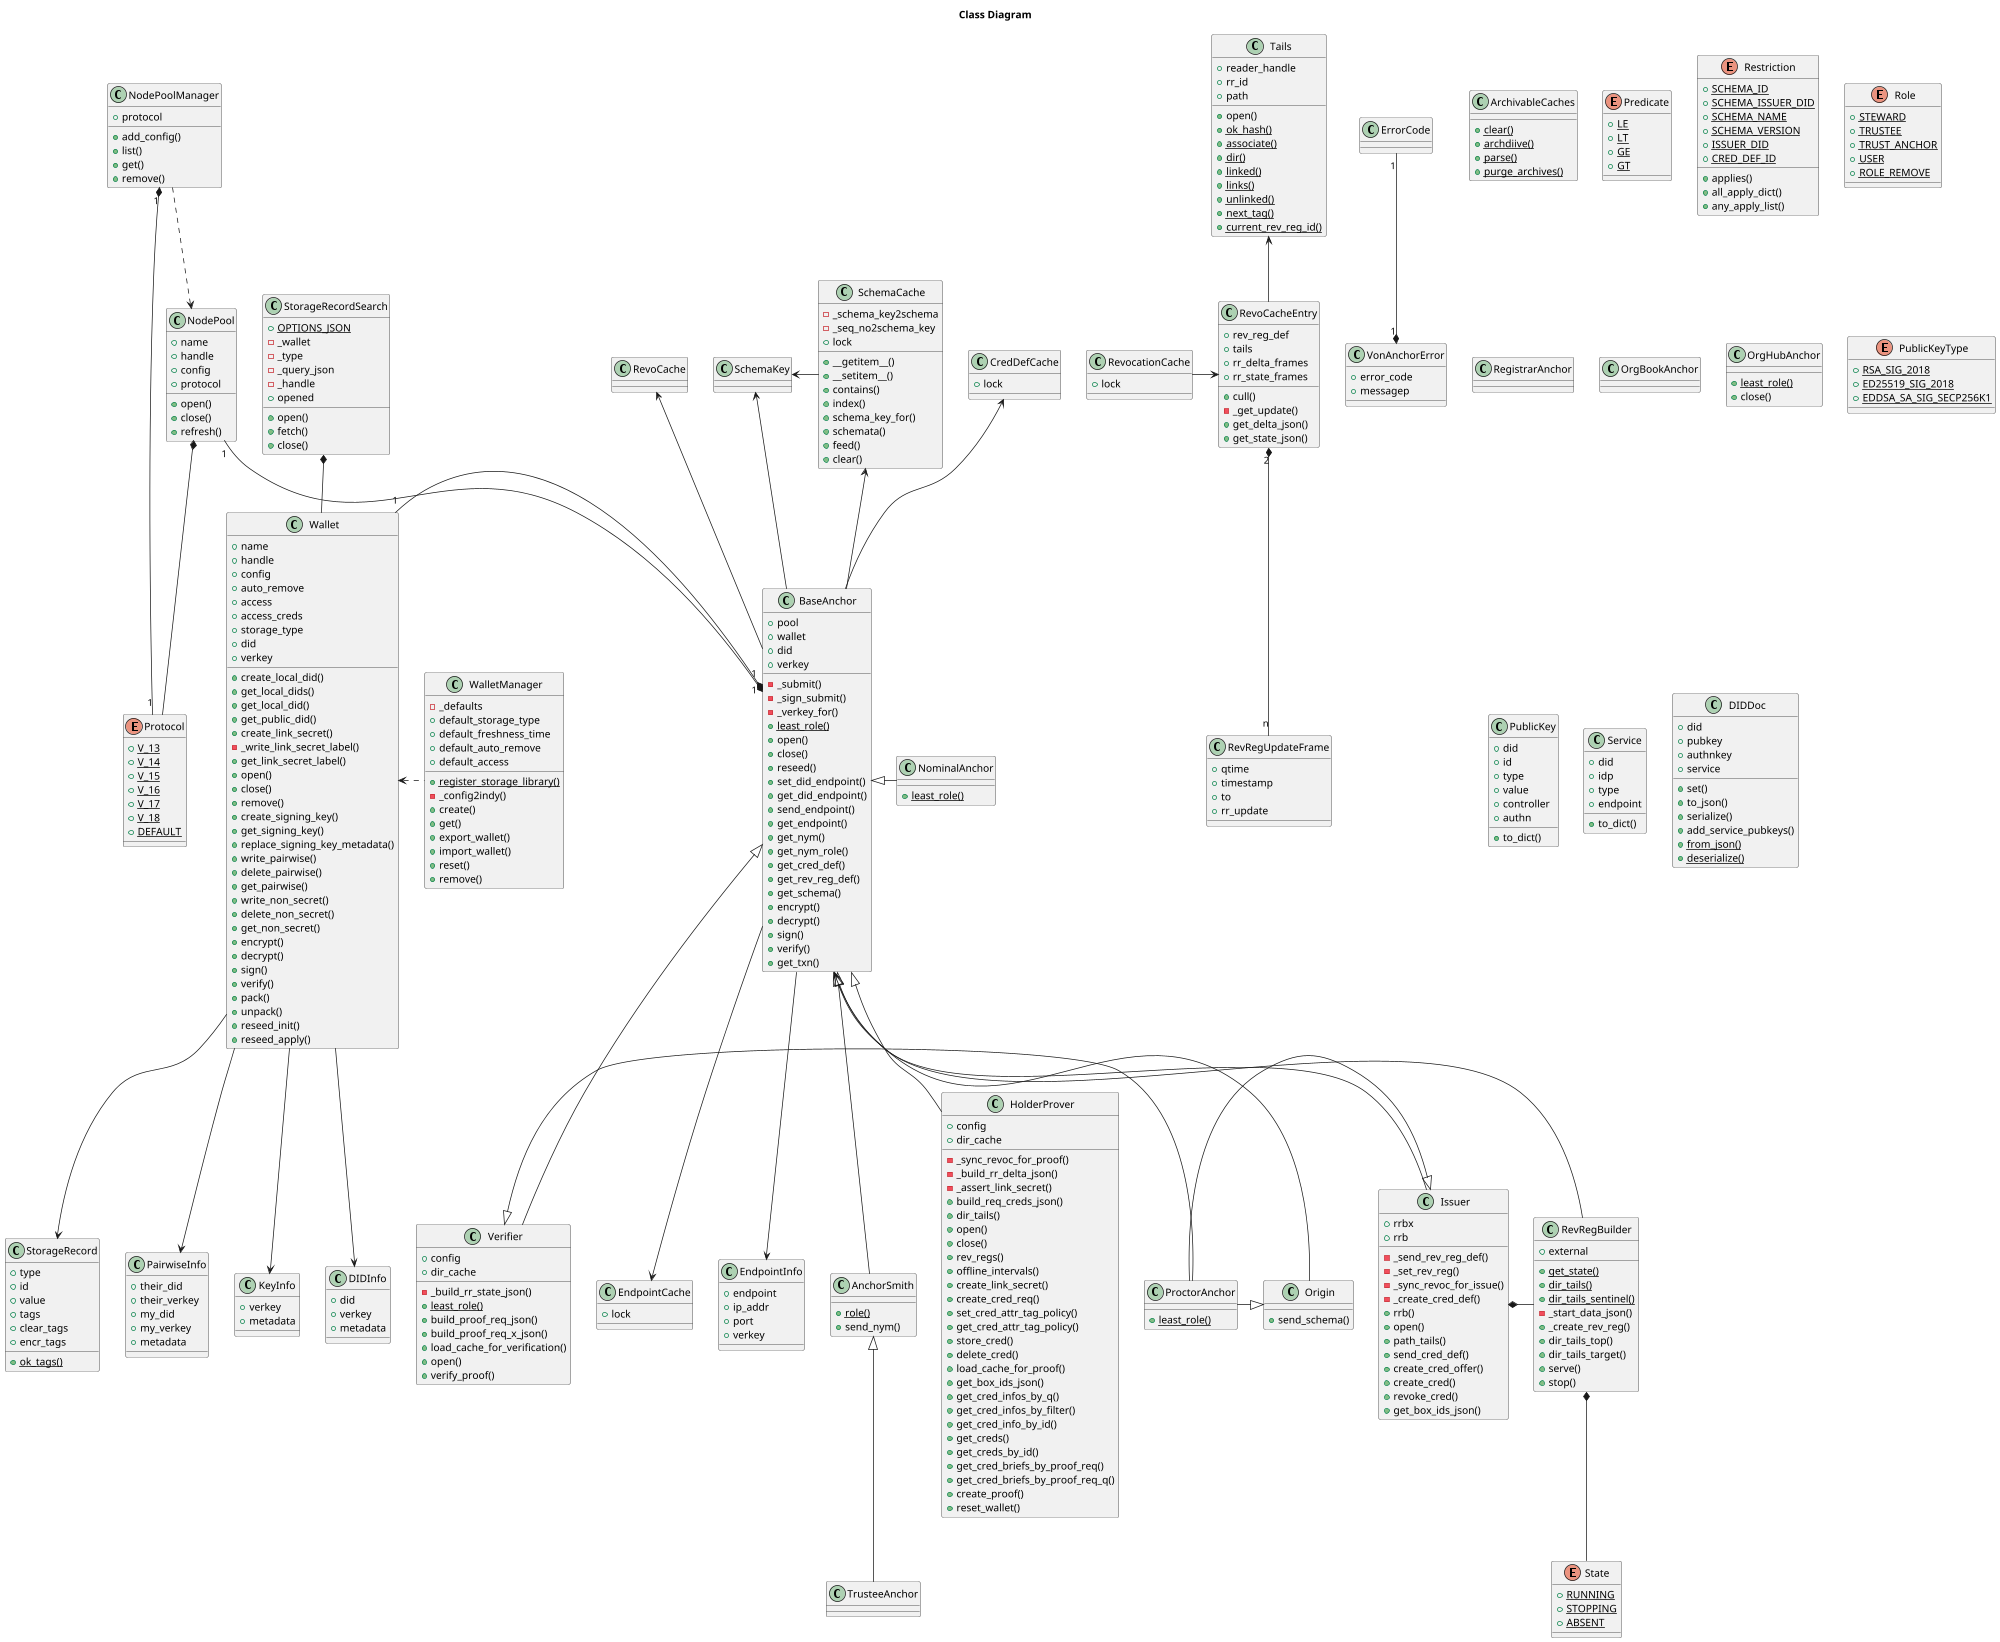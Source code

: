 @startuml
/'
Copyright 2017-2019 Government of Canada - Public Services and Procurement Canada - buyandsell.gc.ca

Licensed under the Apache License, Version 2.0 (the "License");
you may not use this file except in compliance with the License.
You may obtain a copy of the License at

http://www.apache.org/licenses/LICENSE-2.0
or
Unless required by applicable law or agreed to in writing, software
distributed under the License is distributed on an "AS IS" BASIS,
WITHOUT WARRANTIES OR CONDITIONS OF ANY KIND, either express or implied.
See the License for the specific language governing permissions and
limitations under the License.
'/

scale max 2000 width

title Class Diagram

class ErrorCode {
}

class VonAnchorError {
    +error_code
    +messagep
}

class SchemaKey {
}

class SchemaCache {
    -_schema_key2schema
    -_seq_no2schema_key
    +lock
    +__getitem__()
    +__setitem__()
    +contains()
    +index()
    +schema_key_for()
    +schemata()
    +feed()
    +clear()
}

class CredDefCache{
    +lock
}

class Tails {
    +reader_handle
    +rr_id
    +path
    +open()
    {static} +ok_hash()
    {static} +associate()
    {static} +dir()
    {static} +linked()
    {static} +links()
    {static} +unlinked()
    {static} +next_tag()
    {static} +current_rev_reg_id()
}

class RevoCacheEntry {
    +rev_reg_def
    +tails
    +cull()
    -_get_update()
    +rr_delta_frames
    +rr_state_frames
    +get_delta_json()
    +get_state_json()
}

class RevRegUpdateFrame {
    +qtime
    +timestamp
    +to
    +rr_update
}

class RevocationCache {
    +lock
}

class EndpointCache {
    +lock
}

class ArchivableCaches {
    {static} +clear()
    {static} +archdiive()
    {static} +parse()
    {static} +purge_archives()
}

class WalletManager {
    {static} +register_storage_library()
    -_defaults
    +default_storage_type
    +default_freshness_time
    +default_auto_remove
    +default_access
    -_config2indy()
    +create()
    +get()
    +export_wallet()
    +import_wallet()
    +reset()
    +remove()
}

class Wallet {
    +name
    +handle
    +config
    +auto_remove
    +access
    +access_creds
    +storage_type
    +did
    +verkey
    +create_local_did()
    +get_local_dids()
    +get_local_did()
    +get_public_did()
    +create_link_secret()
    -_write_link_secret_label()
    +get_link_secret_label()
    +open()
    +close()
    +remove()
    +create_signing_key()
    +get_signing_key()
    +replace_signing_key_metadata()
    +write_pairwise()
    +delete_pairwise()
    +get_pairwise()
    +write_non_secret()
    +delete_non_secret()
    +get_non_secret()
    +encrypt()
    +decrypt()
    +sign()
    +verify()
    +pack()
    +unpack()
    +reseed_init()
    +reseed_apply()
}

class KeyInfo {
    +verkey
    +metadata
}

class DIDInfo {
    +did
    +verkey
    +metadata
}

class StorageRecord {
    {static} +ok_tags()
    +type
    +id
    +value
    +tags
    +clear_tags
    +encr_tags
}

class StorageRecordSearch {
    {static} +OPTIONS_JSON
    -_wallet
    -_type
    -_query_json
    -_handle
    +opened
    +open()
    +fetch()
    +close()
}

class PairwiseInfo {
    +their_did
    +their_verkey
    +my_did
    +my_verkey
    +metadata
}

class EndpointInfo {
    +endpoint
    +ip_addr
    +port
    +verkey
}

enum Protocol {
    {static} +V_13
    {static} +V_14
    {static} +V_15
    {static} +V_16
    {static} +V_17
    {static} +V_18
    {static} +DEFAULT
}

class NodePoolManager {
    +protocol
    +add_config()
    +list()
    +get()
    +remove()
}

class NodePool {
    +name
    +handle
    +config
    +protocol
    +open()
    +close()
    +refresh()
}

enum Predicate {
    {static} +LE
    {static} +LT
    {static} +GE
    {static} +GT
}

enum Restriction {
    {static} +SCHEMA_ID
    {static} +SCHEMA_ISSUER_DID
    {static} +SCHEMA_NAME
    {static} +SCHEMA_VERSION
    {static} +ISSUER_DID
    {static} +CRED_DEF_ID
    +applies()
    +all_apply_dict()
    +any_apply_list()
}

enum Role {
    {static} +STEWARD
    {static} +TRUSTEE
    {static} +TRUST_ANCHOR
    {static} +USER
    {static} +ROLE_REMOVE
}

class BaseAnchor {
    +pool
    +wallet
    +did
    +verkey
    -_submit()
    -_sign_submit()
    -_verkey_for()
    {static} +least_role()
    +open()
    +close()
    +reseed()
    +set_did_endpoint()
    +get_did_endpoint()
    +send_endpoint()
    +get_endpoint()
    +get_nym()
    +get_nym_role()
    +get_cred_def()
    +get_rev_reg_def()
    +get_schema()
    +encrypt()
    +decrypt()
    +sign()
    +verify()
    +get_txn()
}

class AnchorSmith {
    {static} +role()
    +send_nym()
}

class Origin {
    +send_schema()
}

class RevRegBuilder {
    {static} +get_state()
    {static} +dir_tails()
    {static} +dir_tails_sentinel()
    -_start_data_json()
    +external
    +_create_rev_reg()
    +dir_tails_top()
    +dir_tails_target()
    +serve()
    +stop()
}

enum State {
    {static} +RUNNING
    {static} +STOPPING
    {static} +ABSENT
}

class Issuer {
    -_send_rev_reg_def()
    -_set_rev_reg()
    -_sync_revoc_for_issue()
    -_create_cred_def()
    +rrbx
    +rrb
    +rrb()
    +open()
    +path_tails()
    +send_cred_def()
    +create_cred_offer()
    +create_cred()
    +revoke_cred()
    +get_box_ids_json()
}

class HolderProver {
    +config
    +dir_cache
    -_sync_revoc_for_proof()
    -_build_rr_delta_json()
    -_assert_link_secret()
    +build_req_creds_json()
    +dir_tails()
    +open()
    +close()
    +rev_regs()
    +offline_intervals()
    +create_link_secret()
    +create_cred_req()
    +set_cred_attr_tag_policy()
    +get_cred_attr_tag_policy()
    +store_cred()
    +delete_cred()
    +load_cache_for_proof()
    +get_box_ids_json()
    +get_cred_infos_by_q()
    +get_cred_infos_by_filter()
    +get_cred_info_by_id()
    +get_creds()
    +get_creds_by_id()
    +get_cred_briefs_by_proof_req()
    +get_cred_briefs_by_proof_req_q()
    +create_proof()
    +reset_wallet()
}

class Verifier {
    +config
    +dir_cache
    -_build_rr_state_json()
    {static} +least_role()
    +build_proof_req_json()
    +build_proof_req_x_json()
    +load_cache_for_verification()
    +open()
    +verify_proof()
}

class TrusteeAnchor {
}

class NominalAnchor {
    {static} +least_role()
}

class ProctorAnchor {
    {static} +least_role()
}

class RegistrarAnchor {
}

class OrgBookAnchor {
}

class OrgHubAnchor {
    {static} +least_role()
    +close()
}

enum PublicKeyType {
    {static} +RSA_SIG_2018
    {static} +ED25519_SIG_2018
    {static} +EDDSA_SA_SIG_SECP256K1
}

class PublicKey {
    +did
    +id
    +type
    +value
    +controller
    +authn
    +to_dict()
}

class Service {
    +did
    +idp
    +type
    +endpoint
    +to_dict()
}

class DIDDoc {
    +did
    +pubkey
    +authnkey
    +service
    +set()
    +to_json()
    +serialize()
    +add_service_pubkeys()
    {static} +from_json()
    {static} +deserialize()
}

VonAnchorError "1" *-up- "1" ErrorCode
SchemaCache -left-> SchemaKey
BaseAnchor -left-> SchemaKey

NodePoolManager "1" *-- "1" Protocol
NodePoolManager ..> NodePool
NodePool *-- Protocol

RevRegBuilder *-- State

BaseAnchor -up-> SchemaCache
BaseAnchor "1" *-left- "1" Wallet
BaseAnchor "1" *-up- "1" NodePool

RevoCacheEntry -up-> Tails
RevoCacheEntry "2" *-down- "n" RevRegUpdateFrame
RevocationCache -> RevoCacheEntry

WalletManager .left.> Wallet

Wallet --> KeyInfo
Wallet --> DIDInfo
Wallet --> PairwiseInfo
Wallet --> StorageRecord

StorageRecordSearch *-- Wallet

BaseAnchor --> EndpointInfo

BaseAnchor -up-> RevoCache
BaseAnchor --> EndpointCache

BaseAnchor -up-> CredDefCache
BaseAnchor <|-down- AnchorSmith
BaseAnchor <|-down- Origin
BaseAnchor <|-down- HolderProver
BaseAnchor <|-down- Verifier
BaseAnchor <|-right- NominalAnchor

AnchorSmith <|-down- TrusteeAnchor
BaseAnchor <|-down- RevRegBuilder
BaseAnchor <-- Issuer
Issuer *- RevRegBuilder

Origin <|-left- ProctorAnchor
Issuer <|-left- ProctorAnchor
Verifier <|-right- ProctorAnchor
